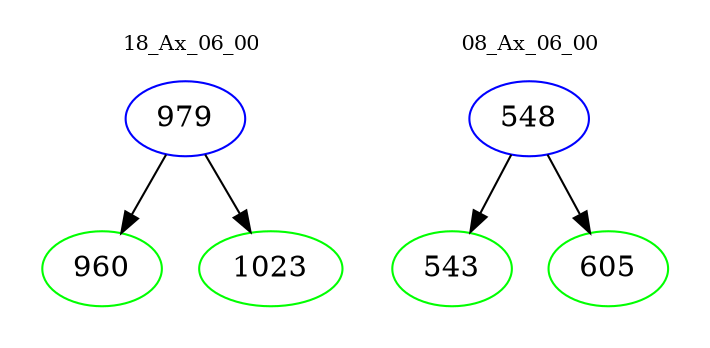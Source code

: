digraph{
subgraph cluster_0 {
color = white
label = "18_Ax_06_00";
fontsize=10;
T0_979 [label="979", color="blue"]
T0_979 -> T0_960 [color="black"]
T0_960 [label="960", color="green"]
T0_979 -> T0_1023 [color="black"]
T0_1023 [label="1023", color="green"]
}
subgraph cluster_1 {
color = white
label = "08_Ax_06_00";
fontsize=10;
T1_548 [label="548", color="blue"]
T1_548 -> T1_543 [color="black"]
T1_543 [label="543", color="green"]
T1_548 -> T1_605 [color="black"]
T1_605 [label="605", color="green"]
}
}
